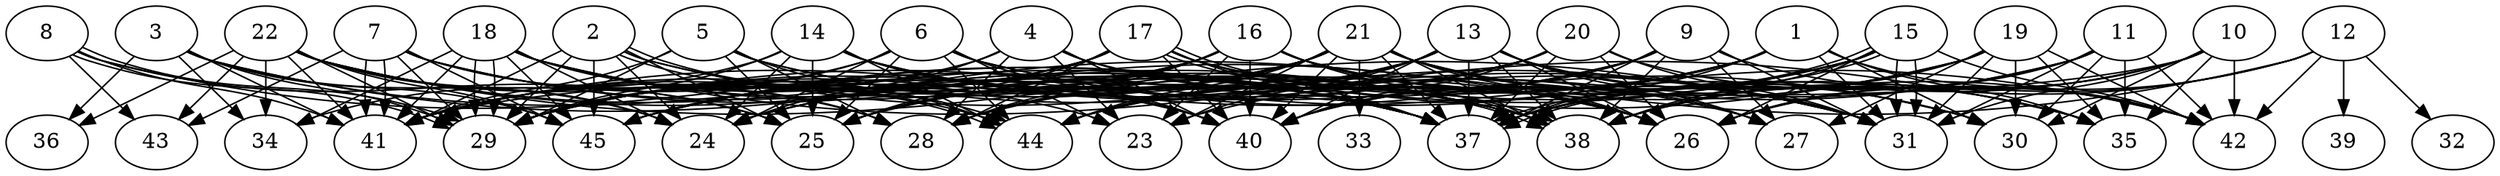 // DAG automatically generated by daggen at Thu Oct  3 14:07:24 2019
// ./daggen --dot -n 45 --ccr 0.4 --fat 0.9 --regular 0.5 --density 0.9 --mindata 5242880 --maxdata 52428800 
digraph G {
  1 [size="52636160", alpha="0.14", expect_size="21054464"] 
  1 -> 29 [size ="21054464"]
  1 -> 30 [size ="21054464"]
  1 -> 31 [size ="21054464"]
  1 -> 35 [size ="21054464"]
  1 -> 37 [size ="21054464"]
  1 -> 40 [size ="21054464"]
  1 -> 42 [size ="21054464"]
  1 -> 44 [size ="21054464"]
  1 -> 45 [size ="21054464"]
  2 [size="44608000", alpha="0.03", expect_size="17843200"] 
  2 -> 24 [size ="17843200"]
  2 -> 25 [size ="17843200"]
  2 -> 29 [size ="17843200"]
  2 -> 31 [size ="17843200"]
  2 -> 38 [size ="17843200"]
  2 -> 41 [size ="17843200"]
  2 -> 44 [size ="17843200"]
  2 -> 44 [size ="17843200"]
  2 -> 45 [size ="17843200"]
  3 [size="68336640", alpha="0.05", expect_size="27334656"] 
  3 -> 24 [size ="27334656"]
  3 -> 26 [size ="27334656"]
  3 -> 29 [size ="27334656"]
  3 -> 34 [size ="27334656"]
  3 -> 36 [size ="27334656"]
  3 -> 37 [size ="27334656"]
  3 -> 41 [size ="27334656"]
  3 -> 45 [size ="27334656"]
  4 [size="59238400", alpha="0.11", expect_size="23695360"] 
  4 -> 23 [size ="23695360"]
  4 -> 24 [size ="23695360"]
  4 -> 26 [size ="23695360"]
  4 -> 28 [size ="23695360"]
  4 -> 29 [size ="23695360"]
  4 -> 37 [size ="23695360"]
  4 -> 40 [size ="23695360"]
  5 [size="16499200", alpha="0.11", expect_size="6599680"] 
  5 -> 25 [size ="6599680"]
  5 -> 26 [size ="6599680"]
  5 -> 28 [size ="6599680"]
  5 -> 29 [size ="6599680"]
  5 -> 31 [size ="6599680"]
  5 -> 41 [size ="6599680"]
  5 -> 44 [size ="6599680"]
  6 [size="33236480", alpha="0.07", expect_size="13294592"] 
  6 -> 23 [size ="13294592"]
  6 -> 24 [size ="13294592"]
  6 -> 25 [size ="13294592"]
  6 -> 29 [size ="13294592"]
  6 -> 30 [size ="13294592"]
  6 -> 40 [size ="13294592"]
  6 -> 41 [size ="13294592"]
  6 -> 42 [size ="13294592"]
  6 -> 44 [size ="13294592"]
  7 [size="37099520", alpha="0.02", expect_size="14839808"] 
  7 -> 23 [size ="14839808"]
  7 -> 28 [size ="14839808"]
  7 -> 29 [size ="14839808"]
  7 -> 37 [size ="14839808"]
  7 -> 38 [size ="14839808"]
  7 -> 41 [size ="14839808"]
  7 -> 41 [size ="14839808"]
  7 -> 43 [size ="14839808"]
  7 -> 45 [size ="14839808"]
  8 [size="28989440", alpha="0.17", expect_size="11595776"] 
  8 -> 25 [size ="11595776"]
  8 -> 29 [size ="11595776"]
  8 -> 29 [size ="11595776"]
  8 -> 37 [size ="11595776"]
  8 -> 41 [size ="11595776"]
  8 -> 43 [size ="11595776"]
  9 [size="120663040", alpha="0.19", expect_size="48265216"] 
  9 -> 24 [size ="48265216"]
  9 -> 27 [size ="48265216"]
  9 -> 31 [size ="48265216"]
  9 -> 37 [size ="48265216"]
  9 -> 38 [size ="48265216"]
  9 -> 40 [size ="48265216"]
  9 -> 41 [size ="48265216"]
  9 -> 42 [size ="48265216"]
  10 [size="75151360", alpha="0.05", expect_size="30060544"] 
  10 -> 26 [size ="30060544"]
  10 -> 30 [size ="30060544"]
  10 -> 31 [size ="30060544"]
  10 -> 35 [size ="30060544"]
  10 -> 37 [size ="30060544"]
  10 -> 38 [size ="30060544"]
  10 -> 41 [size ="30060544"]
  10 -> 42 [size ="30060544"]
  11 [size="117716480", alpha="0.05", expect_size="47086592"] 
  11 -> 23 [size ="47086592"]
  11 -> 26 [size ="47086592"]
  11 -> 30 [size ="47086592"]
  11 -> 31 [size ="47086592"]
  11 -> 35 [size ="47086592"]
  11 -> 37 [size ="47086592"]
  11 -> 38 [size ="47086592"]
  11 -> 42 [size ="47086592"]
  11 -> 44 [size ="47086592"]
  12 [size="81059840", alpha="0.16", expect_size="32423936"] 
  12 -> 24 [size ="32423936"]
  12 -> 26 [size ="32423936"]
  12 -> 32 [size ="32423936"]
  12 -> 37 [size ="32423936"]
  12 -> 38 [size ="32423936"]
  12 -> 39 [size ="32423936"]
  12 -> 42 [size ="32423936"]
  13 [size="101701120", alpha="0.11", expect_size="40680448"] 
  13 -> 23 [size ="40680448"]
  13 -> 25 [size ="40680448"]
  13 -> 26 [size ="40680448"]
  13 -> 27 [size ="40680448"]
  13 -> 28 [size ="40680448"]
  13 -> 29 [size ="40680448"]
  13 -> 31 [size ="40680448"]
  13 -> 35 [size ="40680448"]
  13 -> 37 [size ="40680448"]
  13 -> 38 [size ="40680448"]
  13 -> 40 [size ="40680448"]
  13 -> 44 [size ="40680448"]
  14 [size="13524480", alpha="0.05", expect_size="5409792"] 
  14 -> 24 [size ="5409792"]
  14 -> 25 [size ="5409792"]
  14 -> 27 [size ="5409792"]
  14 -> 29 [size ="5409792"]
  14 -> 31 [size ="5409792"]
  14 -> 34 [size ="5409792"]
  14 -> 37 [size ="5409792"]
  14 -> 40 [size ="5409792"]
  14 -> 44 [size ="5409792"]
  15 [size="80360960", alpha="0.06", expect_size="32144384"] 
  15 -> 24 [size ="32144384"]
  15 -> 25 [size ="32144384"]
  15 -> 26 [size ="32144384"]
  15 -> 31 [size ="32144384"]
  15 -> 31 [size ="32144384"]
  15 -> 37 [size ="32144384"]
  15 -> 37 [size ="32144384"]
  15 -> 38 [size ="32144384"]
  15 -> 40 [size ="32144384"]
  15 -> 42 [size ="32144384"]
  16 [size="26350080", alpha="0.13", expect_size="10540032"] 
  16 -> 23 [size ="10540032"]
  16 -> 25 [size ="10540032"]
  16 -> 26 [size ="10540032"]
  16 -> 28 [size ="10540032"]
  16 -> 29 [size ="10540032"]
  16 -> 31 [size ="10540032"]
  16 -> 35 [size ="10540032"]
  16 -> 38 [size ="10540032"]
  16 -> 40 [size ="10540032"]
  16 -> 41 [size ="10540032"]
  17 [size="67235840", alpha="0.15", expect_size="26894336"] 
  17 -> 25 [size ="26894336"]
  17 -> 26 [size ="26894336"]
  17 -> 28 [size ="26894336"]
  17 -> 29 [size ="26894336"]
  17 -> 30 [size ="26894336"]
  17 -> 37 [size ="26894336"]
  17 -> 38 [size ="26894336"]
  17 -> 38 [size ="26894336"]
  17 -> 40 [size ="26894336"]
  17 -> 41 [size ="26894336"]
  17 -> 45 [size ="26894336"]
  18 [size="78515200", alpha="0.17", expect_size="31406080"] 
  18 -> 24 [size ="31406080"]
  18 -> 28 [size ="31406080"]
  18 -> 29 [size ="31406080"]
  18 -> 29 [size ="31406080"]
  18 -> 34 [size ="31406080"]
  18 -> 35 [size ="31406080"]
  18 -> 37 [size ="31406080"]
  18 -> 38 [size ="31406080"]
  18 -> 40 [size ="31406080"]
  18 -> 41 [size ="31406080"]
  18 -> 45 [size ="31406080"]
  19 [size="63434240", alpha="0.02", expect_size="25373696"] 
  19 -> 27 [size ="25373696"]
  19 -> 28 [size ="25373696"]
  19 -> 30 [size ="25373696"]
  19 -> 31 [size ="25373696"]
  19 -> 35 [size ="25373696"]
  19 -> 37 [size ="25373696"]
  19 -> 38 [size ="25373696"]
  19 -> 42 [size ="25373696"]
  19 -> 45 [size ="25373696"]
  20 [size="58636800", alpha="0.15", expect_size="23454720"] 
  20 -> 26 [size ="23454720"]
  20 -> 29 [size ="23454720"]
  20 -> 31 [size ="23454720"]
  20 -> 37 [size ="23454720"]
  20 -> 40 [size ="23454720"]
  20 -> 42 [size ="23454720"]
  20 -> 44 [size ="23454720"]
  20 -> 45 [size ="23454720"]
  21 [size="85265920", alpha="0.14", expect_size="34106368"] 
  21 -> 23 [size ="34106368"]
  21 -> 25 [size ="34106368"]
  21 -> 26 [size ="34106368"]
  21 -> 27 [size ="34106368"]
  21 -> 28 [size ="34106368"]
  21 -> 29 [size ="34106368"]
  21 -> 30 [size ="34106368"]
  21 -> 33 [size ="34106368"]
  21 -> 37 [size ="34106368"]
  21 -> 38 [size ="34106368"]
  21 -> 40 [size ="34106368"]
  21 -> 41 [size ="34106368"]
  21 -> 42 [size ="34106368"]
  21 -> 44 [size ="34106368"]
  21 -> 45 [size ="34106368"]
  22 [size="111828480", alpha="0.19", expect_size="44731392"] 
  22 -> 24 [size ="44731392"]
  22 -> 25 [size ="44731392"]
  22 -> 29 [size ="44731392"]
  22 -> 31 [size ="44731392"]
  22 -> 34 [size ="44731392"]
  22 -> 36 [size ="44731392"]
  22 -> 37 [size ="44731392"]
  22 -> 38 [size ="44731392"]
  22 -> 41 [size ="44731392"]
  22 -> 43 [size ="44731392"]
  22 -> 44 [size ="44731392"]
  22 -> 45 [size ="44731392"]
  23 [size="86860800", alpha="0.13", expect_size="34744320"] 
  24 [size="32939520", alpha="0.14", expect_size="13175808"] 
  25 [size="62069760", alpha="0.17", expect_size="24827904"] 
  26 [size="96440320", alpha="0.03", expect_size="38576128"] 
  27 [size="56399360", alpha="0.12", expect_size="22559744"] 
  28 [size="26314240", alpha="0.05", expect_size="10525696"] 
  29 [size="129218560", alpha="0.16", expect_size="51687424"] 
  30 [size="25635840", alpha="0.17", expect_size="10254336"] 
  31 [size="113886720", alpha="0.16", expect_size="45554688"] 
  32 [size="79605760", alpha="0.06", expect_size="31842304"] 
  33 [size="72261120", alpha="0.12", expect_size="28904448"] 
  34 [size="29120000", alpha="0.17", expect_size="11648000"] 
  35 [size="114278400", alpha="0.14", expect_size="45711360"] 
  36 [size="95203840", alpha="0.14", expect_size="38081536"] 
  37 [size="109987840", alpha="0.02", expect_size="43995136"] 
  38 [size="64665600", alpha="0.02", expect_size="25866240"] 
  39 [size="93081600", alpha="0.10", expect_size="37232640"] 
  40 [size="66864640", alpha="0.05", expect_size="26745856"] 
  41 [size="48058880", alpha="0.14", expect_size="19223552"] 
  42 [size="23311360", alpha="0.18", expect_size="9324544"] 
  43 [size="60577280", alpha="0.15", expect_size="24230912"] 
  44 [size="130488320", alpha="0.16", expect_size="52195328"] 
  45 [size="115496960", alpha="0.05", expect_size="46198784"] 
}
